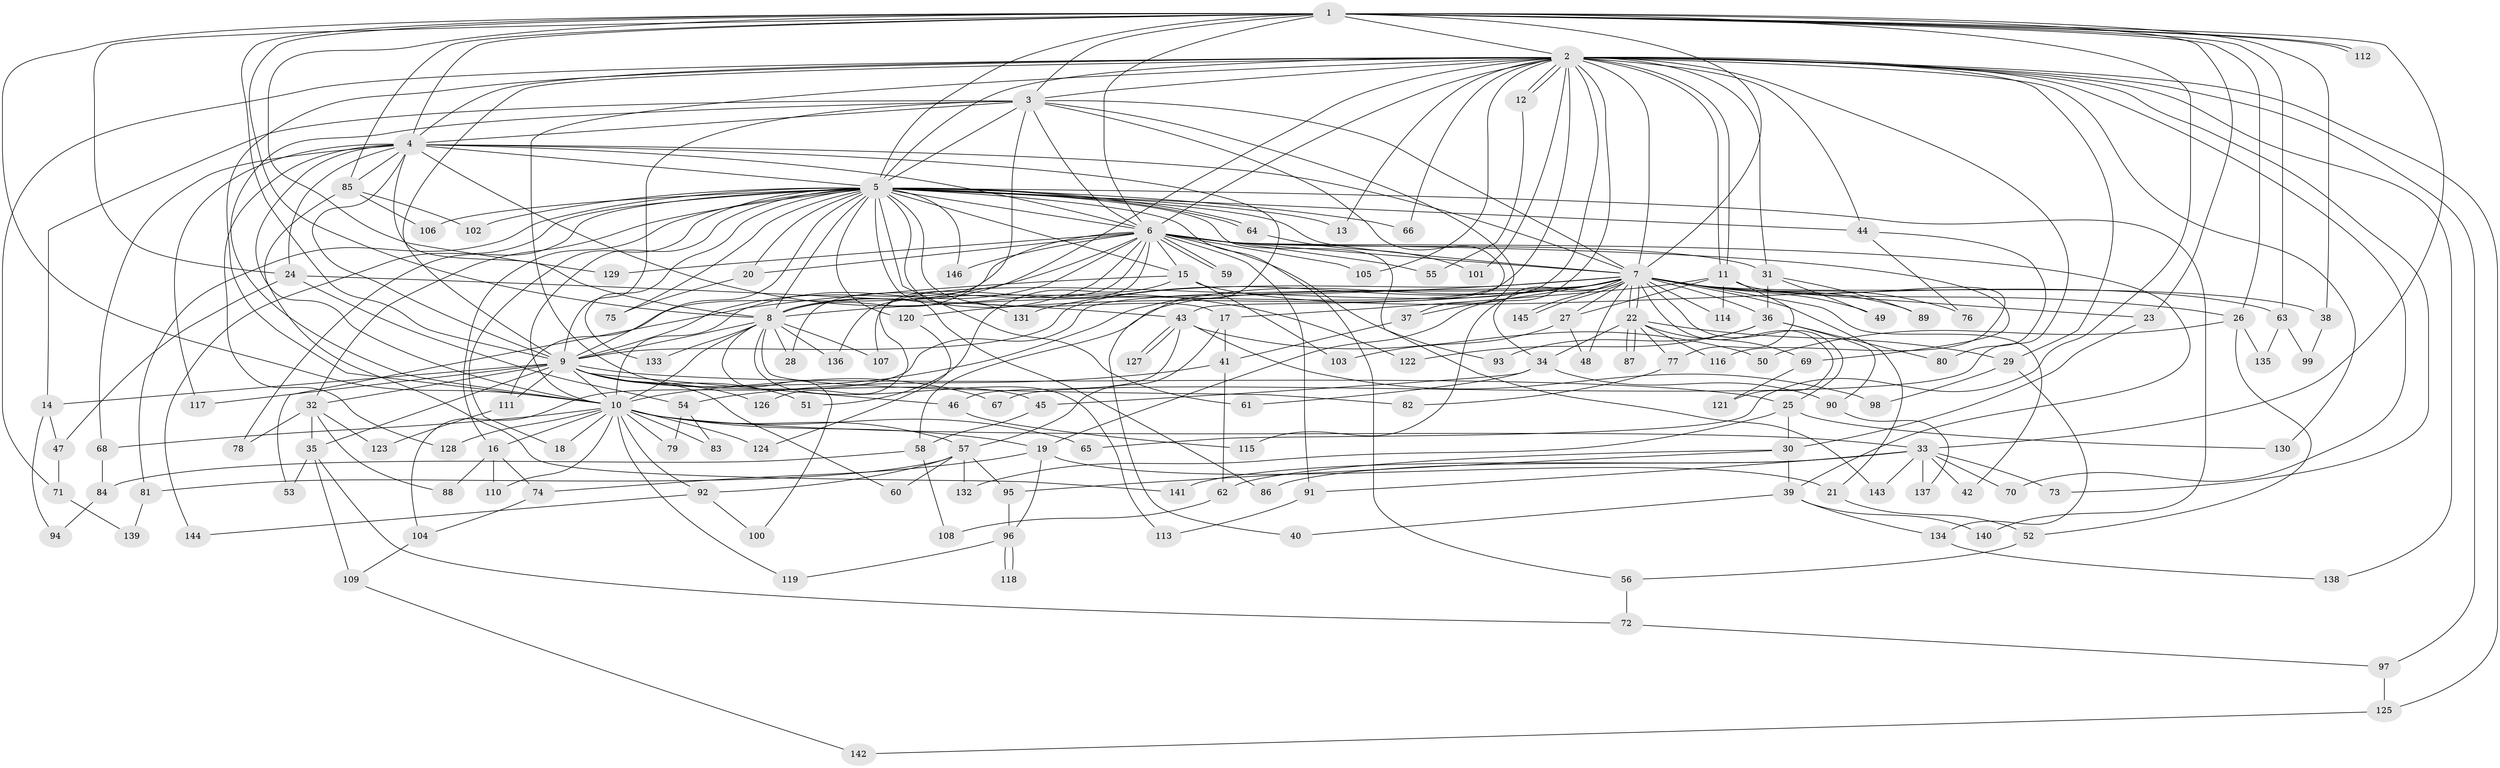 // Generated by graph-tools (version 1.1) at 2025/11/02/27/25 16:11:06]
// undirected, 146 vertices, 317 edges
graph export_dot {
graph [start="1"]
  node [color=gray90,style=filled];
  1;
  2;
  3;
  4;
  5;
  6;
  7;
  8;
  9;
  10;
  11;
  12;
  13;
  14;
  15;
  16;
  17;
  18;
  19;
  20;
  21;
  22;
  23;
  24;
  25;
  26;
  27;
  28;
  29;
  30;
  31;
  32;
  33;
  34;
  35;
  36;
  37;
  38;
  39;
  40;
  41;
  42;
  43;
  44;
  45;
  46;
  47;
  48;
  49;
  50;
  51;
  52;
  53;
  54;
  55;
  56;
  57;
  58;
  59;
  60;
  61;
  62;
  63;
  64;
  65;
  66;
  67;
  68;
  69;
  70;
  71;
  72;
  73;
  74;
  75;
  76;
  77;
  78;
  79;
  80;
  81;
  82;
  83;
  84;
  85;
  86;
  87;
  88;
  89;
  90;
  91;
  92;
  93;
  94;
  95;
  96;
  97;
  98;
  99;
  100;
  101;
  102;
  103;
  104;
  105;
  106;
  107;
  108;
  109;
  110;
  111;
  112;
  113;
  114;
  115;
  116;
  117;
  118;
  119;
  120;
  121;
  122;
  123;
  124;
  125;
  126;
  127;
  128;
  129;
  130;
  131;
  132;
  133;
  134;
  135;
  136;
  137;
  138;
  139;
  140;
  141;
  142;
  143;
  144;
  145;
  146;
  1 -- 2;
  1 -- 3;
  1 -- 4;
  1 -- 5;
  1 -- 6;
  1 -- 7;
  1 -- 8;
  1 -- 9;
  1 -- 10;
  1 -- 23;
  1 -- 24;
  1 -- 26;
  1 -- 33;
  1 -- 38;
  1 -- 63;
  1 -- 65;
  1 -- 85;
  1 -- 112;
  1 -- 112;
  1 -- 129;
  2 -- 3;
  2 -- 4;
  2 -- 5;
  2 -- 6;
  2 -- 7;
  2 -- 8;
  2 -- 9;
  2 -- 10;
  2 -- 11;
  2 -- 11;
  2 -- 12;
  2 -- 12;
  2 -- 13;
  2 -- 19;
  2 -- 29;
  2 -- 31;
  2 -- 44;
  2 -- 45;
  2 -- 66;
  2 -- 67;
  2 -- 70;
  2 -- 71;
  2 -- 73;
  2 -- 97;
  2 -- 101;
  2 -- 105;
  2 -- 107;
  2 -- 125;
  2 -- 130;
  2 -- 136;
  2 -- 138;
  3 -- 4;
  3 -- 5;
  3 -- 6;
  3 -- 7;
  3 -- 8;
  3 -- 9;
  3 -- 10;
  3 -- 14;
  3 -- 37;
  3 -- 43;
  4 -- 5;
  4 -- 6;
  4 -- 7;
  4 -- 8;
  4 -- 9;
  4 -- 10;
  4 -- 24;
  4 -- 40;
  4 -- 68;
  4 -- 85;
  4 -- 117;
  4 -- 122;
  4 -- 128;
  5 -- 6;
  5 -- 7;
  5 -- 8;
  5 -- 9;
  5 -- 10;
  5 -- 13;
  5 -- 15;
  5 -- 16;
  5 -- 17;
  5 -- 18;
  5 -- 20;
  5 -- 32;
  5 -- 44;
  5 -- 56;
  5 -- 61;
  5 -- 64;
  5 -- 64;
  5 -- 66;
  5 -- 75;
  5 -- 78;
  5 -- 81;
  5 -- 86;
  5 -- 102;
  5 -- 106;
  5 -- 120;
  5 -- 131;
  5 -- 133;
  5 -- 140;
  5 -- 143;
  5 -- 144;
  5 -- 146;
  6 -- 7;
  6 -- 8;
  6 -- 9;
  6 -- 10;
  6 -- 15;
  6 -- 20;
  6 -- 28;
  6 -- 31;
  6 -- 39;
  6 -- 55;
  6 -- 59;
  6 -- 59;
  6 -- 69;
  6 -- 91;
  6 -- 93;
  6 -- 105;
  6 -- 111;
  6 -- 126;
  6 -- 129;
  6 -- 146;
  7 -- 8;
  7 -- 9;
  7 -- 10;
  7 -- 21;
  7 -- 22;
  7 -- 22;
  7 -- 23;
  7 -- 25;
  7 -- 26;
  7 -- 27;
  7 -- 34;
  7 -- 36;
  7 -- 37;
  7 -- 38;
  7 -- 42;
  7 -- 48;
  7 -- 49;
  7 -- 58;
  7 -- 76;
  7 -- 89;
  7 -- 104;
  7 -- 114;
  7 -- 115;
  7 -- 120;
  7 -- 121;
  7 -- 131;
  7 -- 145;
  7 -- 145;
  8 -- 9;
  8 -- 10;
  8 -- 28;
  8 -- 82;
  8 -- 100;
  8 -- 107;
  8 -- 113;
  8 -- 133;
  8 -- 136;
  9 -- 10;
  9 -- 14;
  9 -- 25;
  9 -- 32;
  9 -- 35;
  9 -- 46;
  9 -- 51;
  9 -- 60;
  9 -- 67;
  9 -- 111;
  9 -- 117;
  9 -- 126;
  10 -- 16;
  10 -- 18;
  10 -- 19;
  10 -- 33;
  10 -- 57;
  10 -- 65;
  10 -- 68;
  10 -- 79;
  10 -- 83;
  10 -- 92;
  10 -- 110;
  10 -- 119;
  10 -- 124;
  10 -- 128;
  11 -- 17;
  11 -- 27;
  11 -- 77;
  11 -- 114;
  11 -- 116;
  12 -- 55;
  14 -- 47;
  14 -- 94;
  15 -- 51;
  15 -- 53;
  15 -- 63;
  15 -- 103;
  16 -- 74;
  16 -- 88;
  16 -- 110;
  17 -- 41;
  17 -- 57;
  19 -- 21;
  19 -- 74;
  19 -- 96;
  20 -- 75;
  21 -- 52;
  22 -- 29;
  22 -- 34;
  22 -- 69;
  22 -- 77;
  22 -- 87;
  22 -- 87;
  22 -- 116;
  23 -- 30;
  24 -- 43;
  24 -- 47;
  24 -- 54;
  25 -- 30;
  25 -- 130;
  25 -- 132;
  26 -- 50;
  26 -- 52;
  26 -- 135;
  27 -- 48;
  27 -- 103;
  29 -- 98;
  29 -- 134;
  30 -- 39;
  30 -- 62;
  30 -- 95;
  31 -- 36;
  31 -- 49;
  31 -- 89;
  32 -- 35;
  32 -- 78;
  32 -- 88;
  32 -- 123;
  33 -- 42;
  33 -- 70;
  33 -- 73;
  33 -- 86;
  33 -- 91;
  33 -- 137;
  33 -- 141;
  33 -- 143;
  34 -- 45;
  34 -- 61;
  34 -- 90;
  35 -- 53;
  35 -- 72;
  35 -- 109;
  36 -- 80;
  36 -- 90;
  36 -- 93;
  36 -- 122;
  37 -- 41;
  38 -- 99;
  39 -- 40;
  39 -- 134;
  39 -- 140;
  41 -- 54;
  41 -- 62;
  43 -- 46;
  43 -- 50;
  43 -- 98;
  43 -- 127;
  43 -- 127;
  44 -- 76;
  44 -- 80;
  45 -- 58;
  46 -- 115;
  47 -- 71;
  52 -- 56;
  54 -- 79;
  54 -- 83;
  56 -- 72;
  57 -- 60;
  57 -- 81;
  57 -- 92;
  57 -- 95;
  57 -- 132;
  58 -- 84;
  58 -- 108;
  62 -- 108;
  63 -- 99;
  63 -- 135;
  64 -- 101;
  68 -- 84;
  69 -- 121;
  71 -- 139;
  72 -- 97;
  74 -- 104;
  77 -- 82;
  81 -- 139;
  84 -- 94;
  85 -- 102;
  85 -- 106;
  85 -- 141;
  90 -- 137;
  91 -- 113;
  92 -- 100;
  92 -- 144;
  95 -- 96;
  96 -- 118;
  96 -- 118;
  96 -- 119;
  97 -- 125;
  104 -- 109;
  109 -- 142;
  111 -- 123;
  120 -- 124;
  125 -- 142;
  134 -- 138;
}
